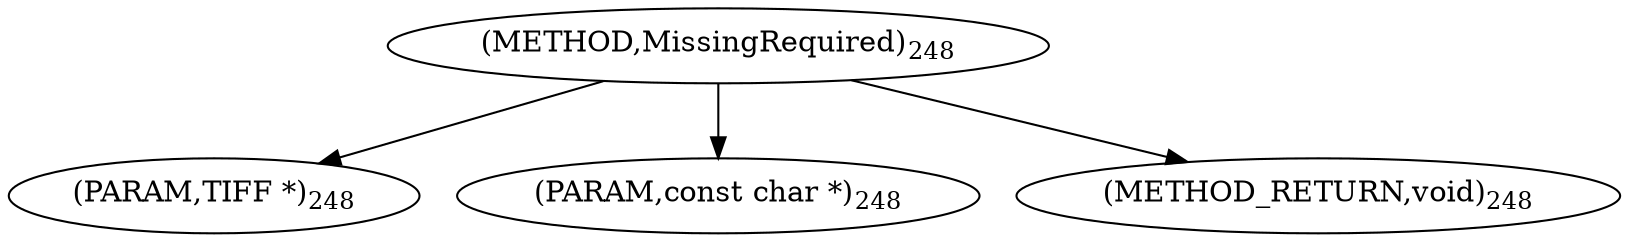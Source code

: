 digraph "MissingRequired" {  
"78236" [label = <(METHOD,MissingRequired)<SUB>248</SUB>> ]
"78237" [label = <(PARAM,TIFF *)<SUB>248</SUB>> ]
"78238" [label = <(PARAM,const char *)<SUB>248</SUB>> ]
"78239" [label = <(METHOD_RETURN,void)<SUB>248</SUB>> ]
  "78236" -> "78237" 
  "78236" -> "78238" 
  "78236" -> "78239" 
}
